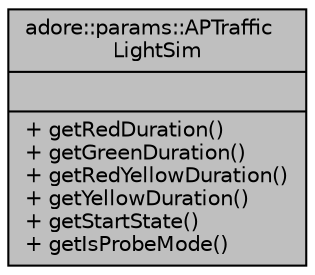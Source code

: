 digraph "adore::params::APTrafficLightSim"
{
 // LATEX_PDF_SIZE
  edge [fontname="Helvetica",fontsize="10",labelfontname="Helvetica",labelfontsize="10"];
  node [fontname="Helvetica",fontsize="10",shape=record];
  Node1 [label="{adore::params::APTraffic\lLightSim\n||+ getRedDuration()\l+ getGreenDuration()\l+ getRedYellowDuration()\l+ getYellowDuration()\l+ getStartState()\l+ getIsProbeMode()\l}",height=0.2,width=0.4,color="black", fillcolor="grey75", style="filled", fontcolor="black",tooltip="abstract class containing parameters to configure aspects of the map provider"];
}
